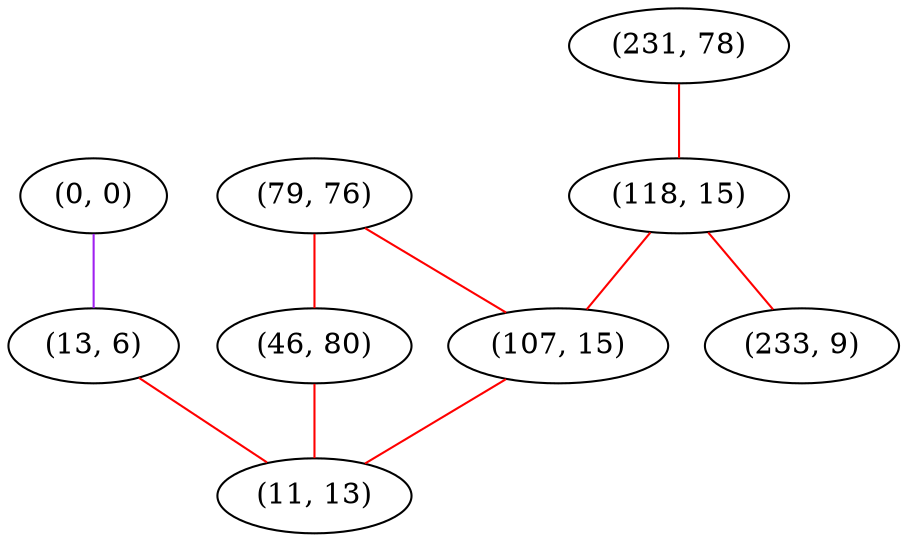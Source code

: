 graph "" {
"(79, 76)";
"(231, 78)";
"(0, 0)";
"(46, 80)";
"(118, 15)";
"(233, 9)";
"(13, 6)";
"(107, 15)";
"(11, 13)";
"(79, 76)" -- "(107, 15)"  [color=red, key=0, weight=1];
"(79, 76)" -- "(46, 80)"  [color=red, key=0, weight=1];
"(231, 78)" -- "(118, 15)"  [color=red, key=0, weight=1];
"(0, 0)" -- "(13, 6)"  [color=purple, key=0, weight=4];
"(46, 80)" -- "(11, 13)"  [color=red, key=0, weight=1];
"(118, 15)" -- "(107, 15)"  [color=red, key=0, weight=1];
"(118, 15)" -- "(233, 9)"  [color=red, key=0, weight=1];
"(13, 6)" -- "(11, 13)"  [color=red, key=0, weight=1];
"(107, 15)" -- "(11, 13)"  [color=red, key=0, weight=1];
}
